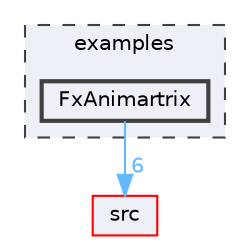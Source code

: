 digraph "/home/runner/work/FastLED/FastLED/examples/FxAnimartrix"
{
 // LATEX_PDF_SIZE
  bgcolor="transparent";
  edge [fontname=Helvetica,fontsize=10,labelfontname=Helvetica,labelfontsize=10];
  node [fontname=Helvetica,fontsize=10,shape=box,height=0.2,width=0.4];
  compound=true
  subgraph clusterdir_d28a4824dc47e487b107a5db32ef43c4 {
    graph [ bgcolor="#edf0f7", pencolor="grey25", label="examples", fontname=Helvetica,fontsize=10 style="filled,dashed", URL="dir_d28a4824dc47e487b107a5db32ef43c4.html",tooltip=""]
  dir_a47cefd1a9dc5204ece7f659f55684ee [label="FxAnimartrix", fillcolor="#edf0f7", color="grey25", style="filled,bold", URL="dir_a47cefd1a9dc5204ece7f659f55684ee.html",tooltip=""];
  }
  dir_68267d1309a1af8e8297ef4c3efbcdba [label="src", fillcolor="#edf0f7", color="red", style="filled", URL="dir_68267d1309a1af8e8297ef4c3efbcdba.html",tooltip=""];
  dir_a47cefd1a9dc5204ece7f659f55684ee->dir_68267d1309a1af8e8297ef4c3efbcdba [headlabel="6", labeldistance=1.5 headhref="dir_000029_000073.html" href="dir_000029_000073.html" color="steelblue1" fontcolor="steelblue1"];
}
